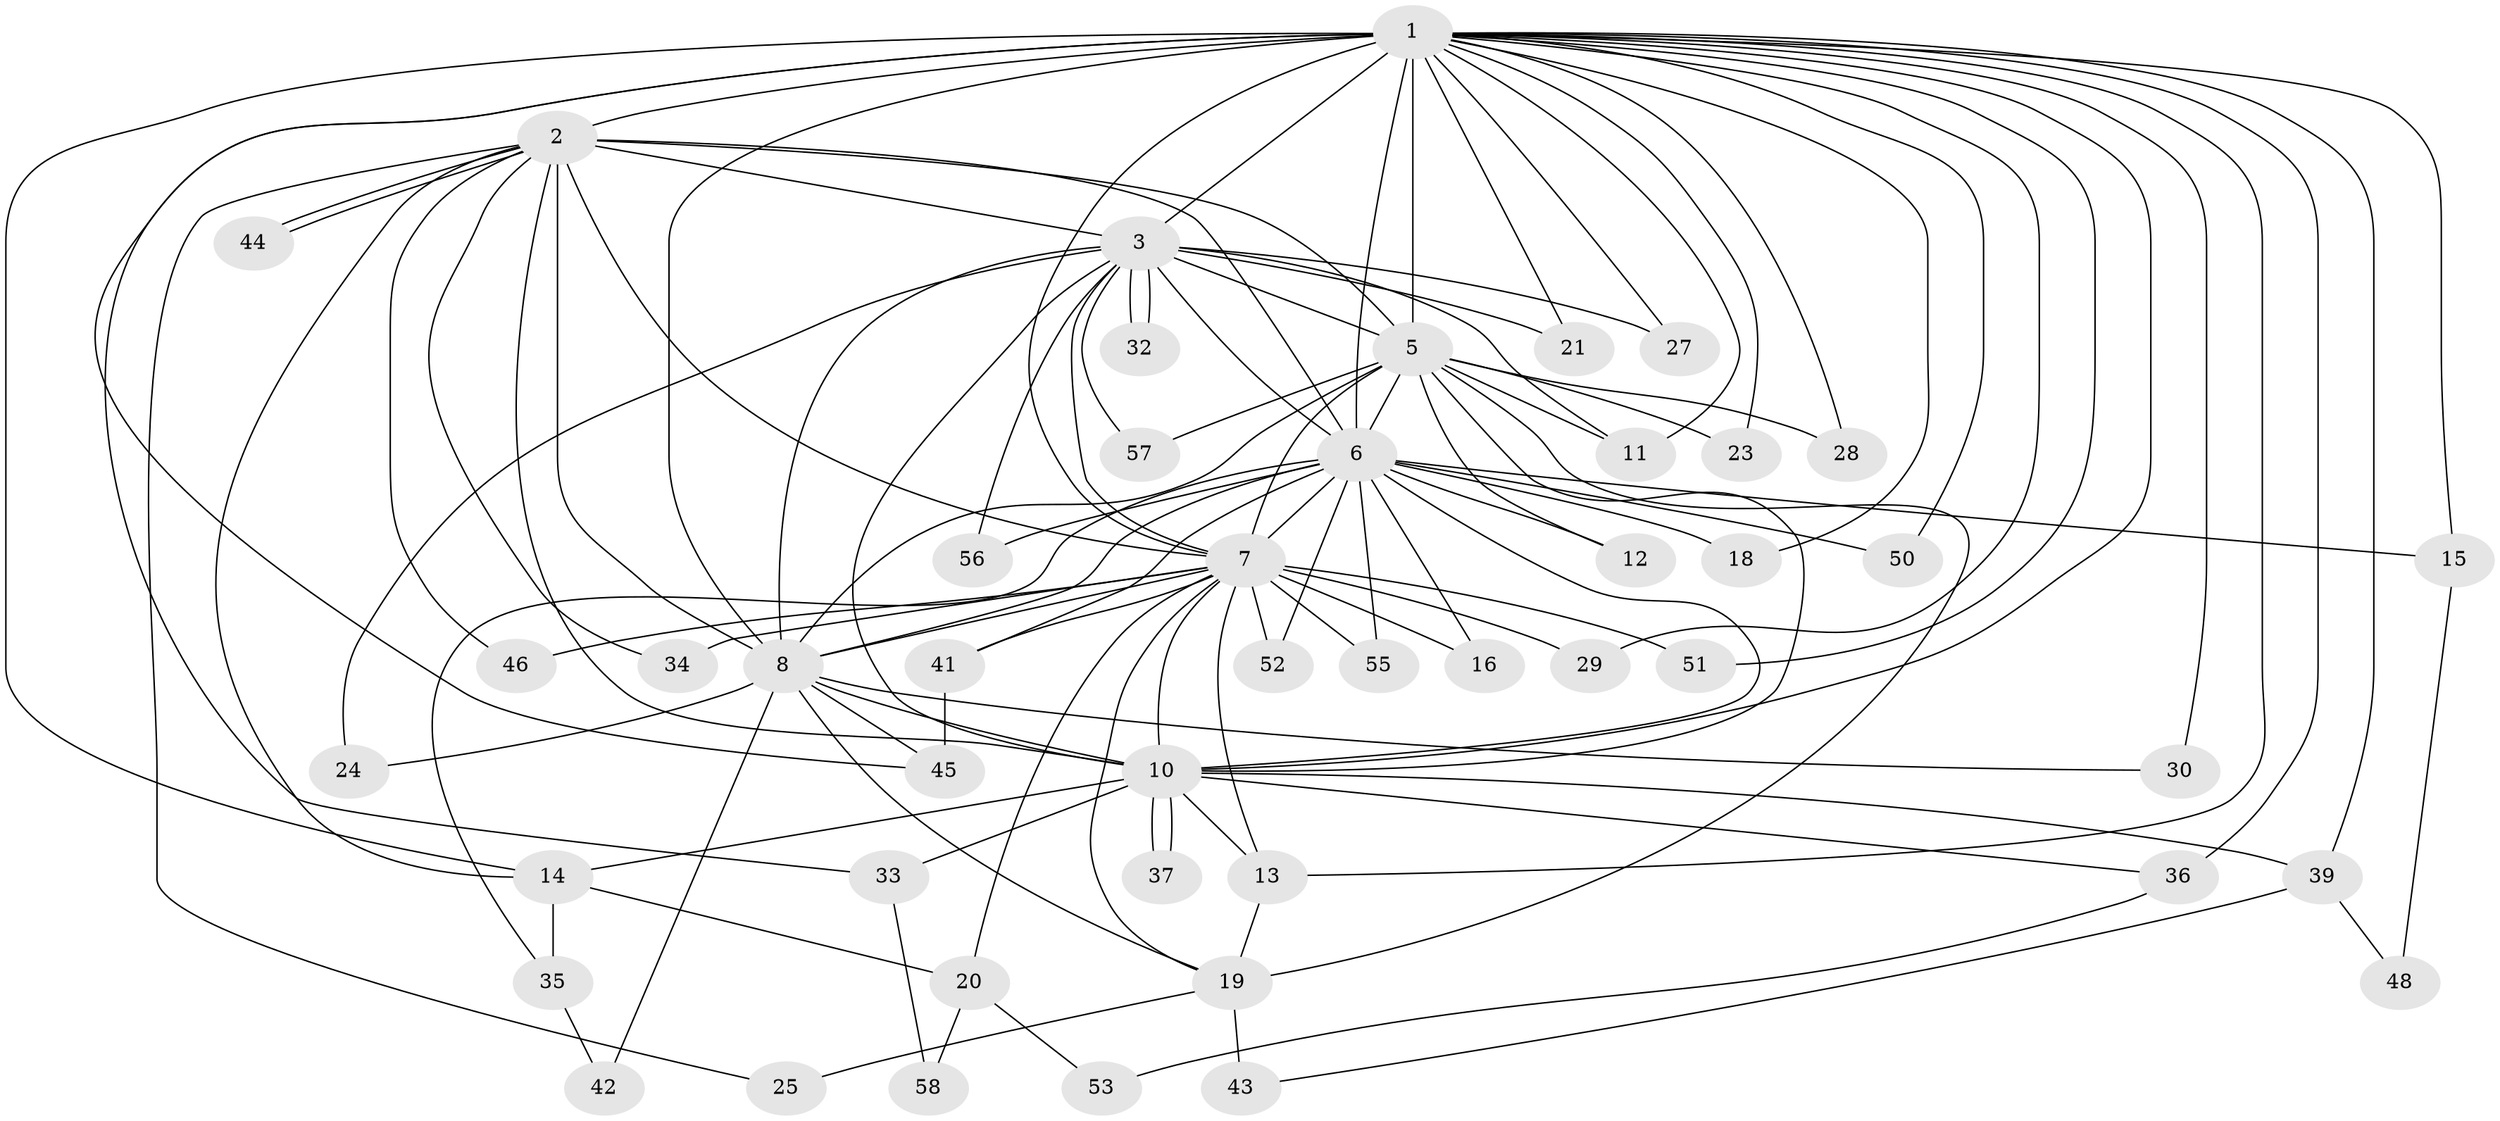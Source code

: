 // original degree distribution, {14: 0.017241379310344827, 17: 0.034482758620689655, 21: 0.034482758620689655, 13: 0.017241379310344827, 20: 0.017241379310344827, 16: 0.034482758620689655, 11: 0.017241379310344827, 3: 0.1206896551724138, 2: 0.603448275862069, 4: 0.08620689655172414, 5: 0.017241379310344827}
// Generated by graph-tools (version 1.1) at 2025/11/02/27/25 16:11:05]
// undirected, 47 vertices, 112 edges
graph export_dot {
graph [start="1"]
  node [color=gray90,style=filled];
  1 [super="+4"];
  2 [super="+22"];
  3 [super="+49"];
  5 [super="+9"];
  6 [super="+40"];
  7 [super="+54"];
  8 [super="+17"];
  10 [super="+26"];
  11;
  12;
  13;
  14 [super="+31"];
  15;
  16;
  18;
  19 [super="+38"];
  20;
  21;
  23;
  24;
  25;
  27;
  28;
  29;
  30;
  32;
  33;
  34;
  35;
  36;
  37;
  39;
  41;
  42;
  43;
  44;
  45 [super="+47"];
  46;
  48;
  50;
  51;
  52;
  53;
  55;
  56;
  57;
  58;
  1 -- 2 [weight=2];
  1 -- 3 [weight=2];
  1 -- 5 [weight=4];
  1 -- 6 [weight=2];
  1 -- 7 [weight=2];
  1 -- 8 [weight=2];
  1 -- 10 [weight=2];
  1 -- 11;
  1 -- 13;
  1 -- 14;
  1 -- 15;
  1 -- 29;
  1 -- 18;
  1 -- 21;
  1 -- 23;
  1 -- 27;
  1 -- 28;
  1 -- 30;
  1 -- 33;
  1 -- 36;
  1 -- 39;
  1 -- 45;
  1 -- 50;
  1 -- 51;
  2 -- 3;
  2 -- 5 [weight=2];
  2 -- 6 [weight=2];
  2 -- 7;
  2 -- 8 [weight=2];
  2 -- 10;
  2 -- 14;
  2 -- 25;
  2 -- 34;
  2 -- 44;
  2 -- 44;
  2 -- 46;
  3 -- 5 [weight=2];
  3 -- 6;
  3 -- 7;
  3 -- 8;
  3 -- 10;
  3 -- 21;
  3 -- 24;
  3 -- 27;
  3 -- 32;
  3 -- 32;
  3 -- 56;
  3 -- 57;
  3 -- 11;
  5 -- 6 [weight=2];
  5 -- 7 [weight=2];
  5 -- 8 [weight=2];
  5 -- 10 [weight=2];
  5 -- 11;
  5 -- 19;
  5 -- 28;
  5 -- 57;
  5 -- 12;
  5 -- 23;
  6 -- 7;
  6 -- 8;
  6 -- 10;
  6 -- 12;
  6 -- 15;
  6 -- 16;
  6 -- 18;
  6 -- 35;
  6 -- 41;
  6 -- 50;
  6 -- 52;
  6 -- 55;
  6 -- 56;
  7 -- 8 [weight=2];
  7 -- 10;
  7 -- 13;
  7 -- 16;
  7 -- 20;
  7 -- 29;
  7 -- 34;
  7 -- 41;
  7 -- 46;
  7 -- 51;
  7 -- 52;
  7 -- 55;
  7 -- 19;
  8 -- 10;
  8 -- 24;
  8 -- 30;
  8 -- 42;
  8 -- 19;
  8 -- 45;
  10 -- 33;
  10 -- 36;
  10 -- 37;
  10 -- 37;
  10 -- 39;
  10 -- 14;
  10 -- 13;
  13 -- 19;
  14 -- 20;
  14 -- 35;
  15 -- 48;
  19 -- 25;
  19 -- 43;
  20 -- 53;
  20 -- 58;
  33 -- 58;
  35 -- 42;
  36 -- 53;
  39 -- 43;
  39 -- 48;
  41 -- 45;
}
